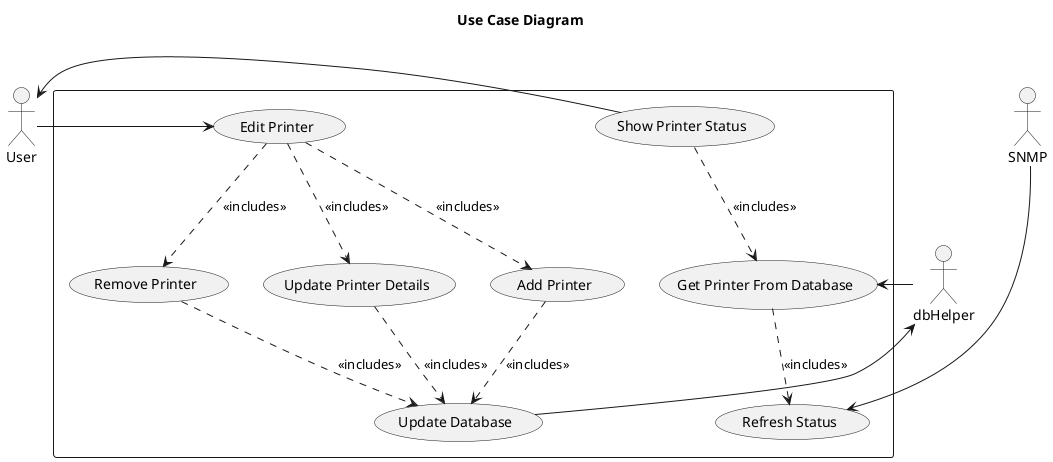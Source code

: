 @startuml
title Use Case Diagram
actor User
actor SNMP
actor dbHelper

rectangle {
User -> (Edit Printer)
User <- (Show Printer Status)
SNMP ---> (Refresh Status)
dbHelper <- (Update Database)
dbHelper -> (Get Printer From Database)

(Edit Printer) ..> (Add Printer) : <<includes>>
(Edit Printer) ..> (Remove Printer) : <<includes>>
(Edit Printer) ..> (Update Printer Details) : <<includes>>
(Add Printer) ..> (Update Database) : <<includes>>
(Remove Printer) ..> (Update Database) : <<includes>>
(Update Printer Details) ..> (Update Database) : <<includes>>

(Show Printer Status) ..> (Get Printer From Database) : <<includes>>
(Get Printer From Database) ..> (Refresh Status) : <<includes>>
}
@enduml